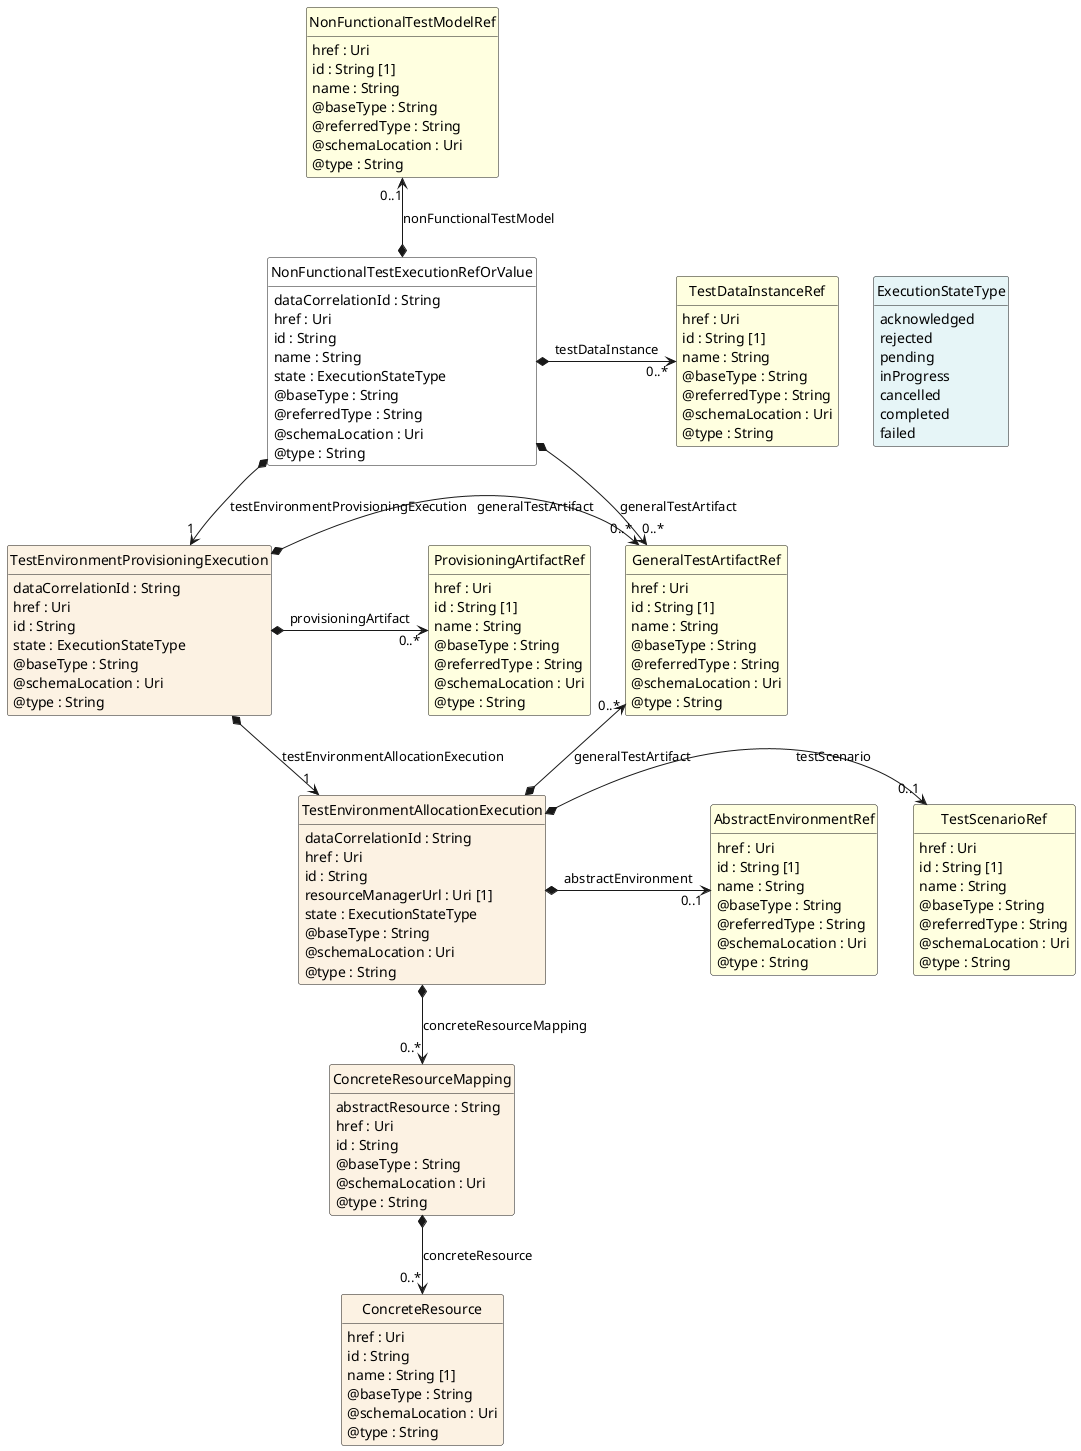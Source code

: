 @startuml
hide circle
hide methods
hide stereotype
show <<Enumeration>> stereotype
skinparam class {
   BackgroundColor<<Enumeration>> #E6F5F7
   BackgroundColor<<Ref>> #FFFFE0
   BackgroundColor<<Pivot>> #FFFFFFF
   BackgroundColor<<SimpleType>> #E2F0DA
   BackgroundColor #FCF2E3
}

class NonFunctionalTestExecutionRefOrValue <<Pivot>> {
    dataCorrelationId : String
    href : Uri
    id : String
    name : String
    state : ExecutionStateType
    @baseType : String
    @referredType : String
    @schemaLocation : Uri
    @type : String
}

class GeneralTestArtifactRef  <<Ref>> {
    href : Uri
    id : String [1]
    name : String
    @baseType : String
    @referredType : String
    @schemaLocation : Uri
    @type : String
}

class NonFunctionalTestModelRef  <<Ref>> {
    href : Uri
    id : String [1]
    name : String
    @baseType : String
    @referredType : String
    @schemaLocation : Uri
    @type : String
}

class TestEnvironmentProvisioningExecution  {
    dataCorrelationId : String
    href : Uri
    id : String
    state : ExecutionStateType
    @baseType : String
    @schemaLocation : Uri
    @type : String
}

class ProvisioningArtifactRef  <<Ref>> {
    href : Uri
    id : String [1]
    name : String
    @baseType : String
    @referredType : String
    @schemaLocation : Uri
    @type : String
}

class TestEnvironmentAllocationExecution  {
    dataCorrelationId : String
    href : Uri
    id : String
    resourceManagerUrl : Uri [1]
    state : ExecutionStateType
    @baseType : String
    @schemaLocation : Uri
    @type : String
}

class AbstractEnvironmentRef  <<Ref>> {
    href : Uri
    id : String [1]
    name : String
    @baseType : String
    @referredType : String
    @schemaLocation : Uri
    @type : String
}

class ExecutionStateType <<Enumeration>> {
    acknowledged
    rejected
    pending
    inProgress
    cancelled
    completed
    failed
}

class TestScenarioRef  <<Ref>> {
    href : Uri
    id : String [1]
    name : String
    @baseType : String
    @referredType : String
    @schemaLocation : Uri
    @type : String
}

class ConcreteResourceMapping  {
    abstractResource : String
    href : Uri
    id : String
    @baseType : String
    @schemaLocation : Uri
    @type : String
}

class ConcreteResource  {
    href : Uri
    id : String
    name : String [1]
    @baseType : String
    @schemaLocation : Uri
    @type : String
}

class TestDataInstanceRef  <<Ref>> {
    href : Uri
    id : String [1]
    name : String
    @baseType : String
    @referredType : String
    @schemaLocation : Uri
    @type : String
}

NonFunctionalTestExecutionRefOrValue -right[hidden]-> ExecutionStateType

NonFunctionalTestExecutionRefOrValue *-->  "0..*" GeneralTestArtifactRef : generalTestArtifact

NonFunctionalTestExecutionRefOrValue *-->  "1" TestEnvironmentProvisioningExecution : testEnvironmentProvisioningExecution

TestEnvironmentProvisioningExecution *-->  "1" TestEnvironmentAllocationExecution : testEnvironmentAllocationExecution

GeneralTestArtifactRef "0..*" <--* TestEnvironmentAllocationExecution : generalTestArtifact

TestEnvironmentProvisioningExecution *-right-> "0..*" GeneralTestArtifactRef : generalTestArtifact

TestDataInstanceRef "0..*" <-left-* NonFunctionalTestExecutionRefOrValue : testDataInstance

NonFunctionalTestModelRef "0..1" <--* NonFunctionalTestExecutionRefOrValue : nonFunctionalTestModel

TestScenarioRef "0..1" <-left-* TestEnvironmentAllocationExecution : testScenario

TestEnvironmentAllocationExecution *-right-> "0..1" AbstractEnvironmentRef : abstractEnvironment

TestEnvironmentAllocationExecution *-->  "0..*" ConcreteResourceMapping : concreteResourceMapping

ProvisioningArtifactRef "0..*" <-left-* TestEnvironmentProvisioningExecution : provisioningArtifact

ConcreteResourceMapping *-->  "0..*" ConcreteResource : concreteResource

@enduml
